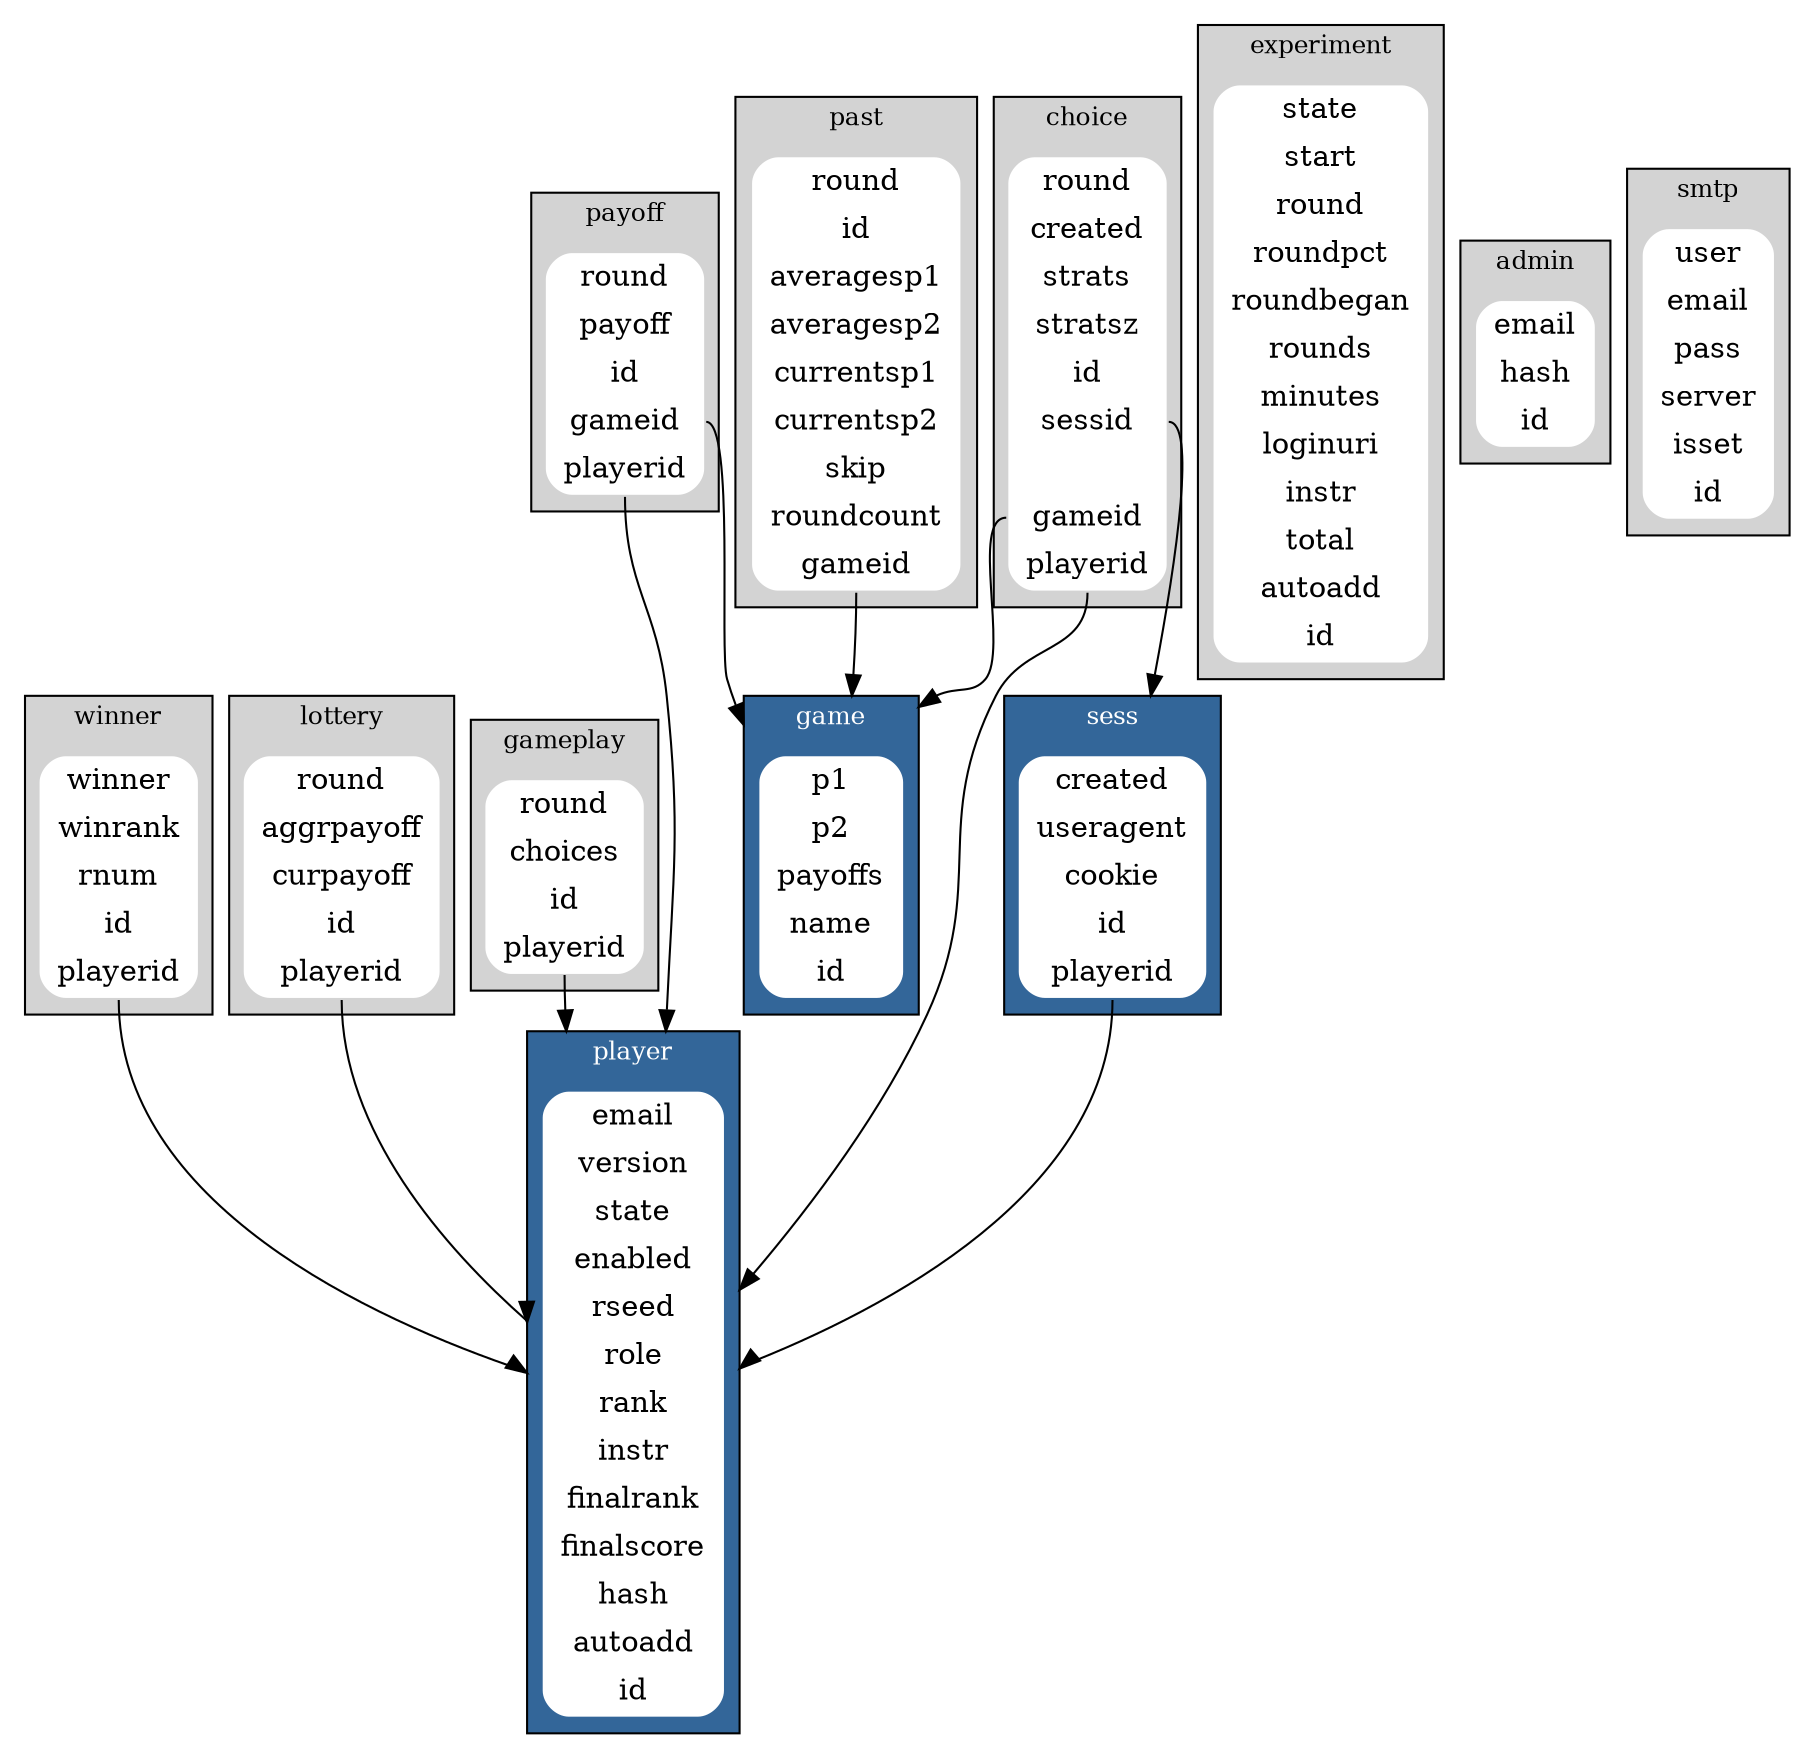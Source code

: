 digraph {
	fontsize="12";
	compound=true;
	node [shape="record"];

	subgraph cluster_winner {
		winner [style="filled,rounded"; color="white"; label="{winner | winrank | rnum | id | <f0> playerid}"];
		label="winner";
		bgcolor="lightgray";
	}
	subgraph cluster_player {
		player [style="filled,rounded"; color="white"; label="{email | version | state | enabled | rseed | role | rank | instr | finalrank | finalscore | hash | autoadd | id}"];
		label="player";
		fontcolor=white;
		bgcolor="#336699";
	}
	subgraph cluster_lottery {
		lottery [style="filled,rounded"; color="white"; label="{round | aggrpayoff | curpayoff | id | <f0> playerid}"];
		label="lottery";
		bgcolor="lightgray";
	}
	subgraph cluster_gameplay {
		gameplay [style="filled,rounded"; color="white"; label="{round | choices | id | <f0>playerid}"];
		label="gameplay";
		bgcolor="lightgray";
	}
	subgraph cluster_payoff {
		payoff [style="filled,rounded"; color="white"; label="{round | payoff | id | <f1> gameid | <f0>playerid}"];
		label="payoff";
		bgcolor="lightgray";
	}
	subgraph cluster_choice {
		choice [style="filled,rounded"; color="white"; label="{round | created | strats | stratsz | id | <f2> sessid | | <f1> gameid | <f0> playerid}"];
		label="choice";
		bgcolor="lightgray";
	}
	subgraph cluster_game {
		game [style="filled,rounded"; color="white"; label="{p1 | p2 | payoffs | name | id}"];
		label="game";
		fontcolor=white;
		bgcolor="#336699";
	}
	subgraph cluster_experiment {
		experiment [style="filled,rounded"; color="white"; label="{state | start | round | roundpct | roundbegan | rounds | minutes | loginuri | instr | total | autoadd | id}"];
		label="experiment";
		bgcolor="lightgray";
	}
	subgraph cluster_sess {
		sess [style="filled,rounded"; color="white"; label="{created | useragent | cookie | id | <f0> playerid}"];
		label="sess";
		fontcolor=white;
		bgcolor="#336699";
	}
	subgraph cluster_admin {
		admin [style="filled,rounded"; color="white"; label="{email | hash | id}"];
		label="admin";
		bgcolor="lightgray";
	}
	subgraph cluster_past {
		past [style="filled,rounded"; color="white"; label="{round | id | averagesp1 | averagesp2 | currentsp1 | currentsp2 | skip | roundcount | <f1> gameid}"];
		label="past";
		bgcolor="lightgray";
	}
	subgraph cluster_smtp {
		smtp [style="filled,rounded"; color="white"; label="{user | email | pass | server | isset | id}"];
		label="smtp";
		bgcolor="lightgray";
	}

	winner:s:f0 -> player [lhead="cluster_player"];
	lottery:s:f0 -> player [lhead="cluster_player"];
	gameplay:s:f0 -> player [lhead="cluster_player"];
	payoff:s:f0 -> player [lhead="cluster_player"];
	payoff:f1 -> game [lhead="cluster_game"];
	choice:s:f0 -> player [lhead="cluster_player"];
	choice:f1 -> game [lhead="cluster_game"];
	choice:f2 -> sess [lhead="cluster_sess"];
	sess:s:f0 -> player [lhead="cluster_player"];
	past:s:f1 -> game [lhead="cluster_game"];
}
